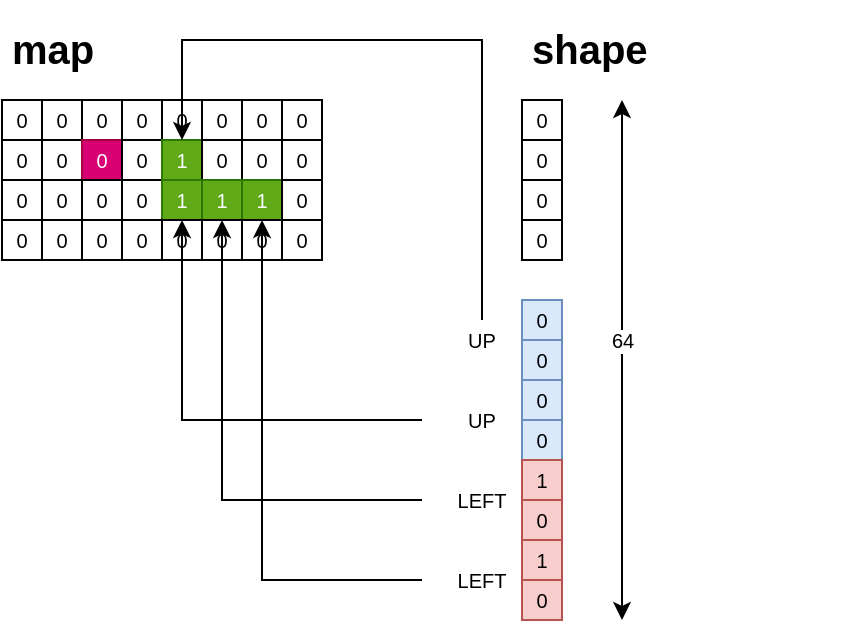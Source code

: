 <mxfile version="16.5.1" type="device"><diagram id="8FGJ0aOOeAna9av--UV1" name="Page-1"><mxGraphModel dx="632" dy="487" grid="1" gridSize="10" guides="1" tooltips="1" connect="1" arrows="1" fold="1" page="1" pageScale="1" pageWidth="827" pageHeight="1169" math="0" shadow="0"><root><mxCell id="0"/><mxCell id="1" parent="0"/><mxCell id="mvf9AlywTdjXYqeDp_QK-131" value="0" style="rounded=0;whiteSpace=wrap;html=1;fontSize=10;strokeWidth=1;" vertex="1" parent="1"><mxGeometry x="240" y="120" width="20" height="20" as="geometry"/></mxCell><mxCell id="mvf9AlywTdjXYqeDp_QK-133" value="0" style="rounded=0;whiteSpace=wrap;html=1;fontSize=10;strokeWidth=1;" vertex="1" parent="1"><mxGeometry x="260" y="120" width="20" height="20" as="geometry"/></mxCell><mxCell id="mvf9AlywTdjXYqeDp_QK-134" value="0" style="rounded=0;whiteSpace=wrap;html=1;fontSize=10;strokeWidth=1;" vertex="1" parent="1"><mxGeometry x="280" y="120" width="20" height="20" as="geometry"/></mxCell><mxCell id="mvf9AlywTdjXYqeDp_QK-135" value="0" style="rounded=0;whiteSpace=wrap;html=1;fontSize=10;strokeWidth=1;" vertex="1" parent="1"><mxGeometry x="300" y="120" width="20" height="20" as="geometry"/></mxCell><mxCell id="mvf9AlywTdjXYqeDp_QK-136" value="0" style="rounded=0;whiteSpace=wrap;html=1;fontSize=10;strokeWidth=1;" vertex="1" parent="1"><mxGeometry x="320" y="120" width="20" height="20" as="geometry"/></mxCell><mxCell id="mvf9AlywTdjXYqeDp_QK-137" value="0" style="rounded=0;whiteSpace=wrap;html=1;fontSize=10;strokeWidth=1;" vertex="1" parent="1"><mxGeometry x="340" y="120" width="20" height="20" as="geometry"/></mxCell><mxCell id="mvf9AlywTdjXYqeDp_QK-138" value="0" style="rounded=0;whiteSpace=wrap;html=1;fontSize=10;strokeWidth=1;" vertex="1" parent="1"><mxGeometry x="360" y="120" width="20" height="20" as="geometry"/></mxCell><mxCell id="mvf9AlywTdjXYqeDp_QK-139" value="0" style="rounded=0;whiteSpace=wrap;html=1;fontSize=10;strokeWidth=1;" vertex="1" parent="1"><mxGeometry x="380" y="120" width="20" height="20" as="geometry"/></mxCell><mxCell id="mvf9AlywTdjXYqeDp_QK-140" value="0" style="rounded=0;whiteSpace=wrap;html=1;fontSize=10;strokeWidth=1;" vertex="1" parent="1"><mxGeometry x="240" y="140" width="20" height="20" as="geometry"/></mxCell><mxCell id="mvf9AlywTdjXYqeDp_QK-141" value="0" style="rounded=0;whiteSpace=wrap;html=1;fontSize=10;strokeWidth=1;" vertex="1" parent="1"><mxGeometry x="260" y="140" width="20" height="20" as="geometry"/></mxCell><mxCell id="mvf9AlywTdjXYqeDp_QK-142" value="0" style="rounded=0;whiteSpace=wrap;html=1;fontSize=10;strokeWidth=1;fillColor=#d80073;fontColor=#ffffff;strokeColor=#A50040;" vertex="1" parent="1"><mxGeometry x="280" y="140" width="20" height="20" as="geometry"/></mxCell><mxCell id="mvf9AlywTdjXYqeDp_QK-143" value="0" style="rounded=0;whiteSpace=wrap;html=1;fontSize=10;strokeWidth=1;" vertex="1" parent="1"><mxGeometry x="300" y="140" width="20" height="20" as="geometry"/></mxCell><mxCell id="mvf9AlywTdjXYqeDp_QK-144" value="1" style="rounded=0;whiteSpace=wrap;html=1;fontSize=10;strokeWidth=1;fillColor=#60a917;fontColor=#ffffff;strokeColor=#2D7600;" vertex="1" parent="1"><mxGeometry x="320" y="140" width="20" height="20" as="geometry"/></mxCell><mxCell id="mvf9AlywTdjXYqeDp_QK-145" value="0" style="rounded=0;whiteSpace=wrap;html=1;fontSize=10;strokeWidth=1;" vertex="1" parent="1"><mxGeometry x="340" y="140" width="20" height="20" as="geometry"/></mxCell><mxCell id="mvf9AlywTdjXYqeDp_QK-146" value="0" style="rounded=0;whiteSpace=wrap;html=1;fontSize=10;strokeWidth=1;" vertex="1" parent="1"><mxGeometry x="360" y="140" width="20" height="20" as="geometry"/></mxCell><mxCell id="mvf9AlywTdjXYqeDp_QK-147" value="0" style="rounded=0;whiteSpace=wrap;html=1;fontSize=10;strokeWidth=1;" vertex="1" parent="1"><mxGeometry x="380" y="140" width="20" height="20" as="geometry"/></mxCell><mxCell id="mvf9AlywTdjXYqeDp_QK-148" value="0" style="rounded=0;whiteSpace=wrap;html=1;fontSize=10;strokeWidth=1;" vertex="1" parent="1"><mxGeometry x="240" y="160" width="20" height="20" as="geometry"/></mxCell><mxCell id="mvf9AlywTdjXYqeDp_QK-149" value="0" style="rounded=0;whiteSpace=wrap;html=1;fontSize=10;strokeWidth=1;" vertex="1" parent="1"><mxGeometry x="260" y="160" width="20" height="20" as="geometry"/></mxCell><mxCell id="mvf9AlywTdjXYqeDp_QK-150" value="0" style="rounded=0;whiteSpace=wrap;html=1;fontSize=10;strokeWidth=1;" vertex="1" parent="1"><mxGeometry x="280" y="160" width="20" height="20" as="geometry"/></mxCell><mxCell id="mvf9AlywTdjXYqeDp_QK-151" value="0" style="rounded=0;whiteSpace=wrap;html=1;fontSize=10;strokeWidth=1;" vertex="1" parent="1"><mxGeometry x="300" y="160" width="20" height="20" as="geometry"/></mxCell><mxCell id="mvf9AlywTdjXYqeDp_QK-152" value="1" style="rounded=0;whiteSpace=wrap;html=1;fontSize=10;strokeWidth=1;fillColor=#60a917;fontColor=#ffffff;strokeColor=#2D7600;" vertex="1" parent="1"><mxGeometry x="320" y="160" width="20" height="20" as="geometry"/></mxCell><mxCell id="mvf9AlywTdjXYqeDp_QK-153" value="1" style="rounded=0;whiteSpace=wrap;html=1;fontSize=10;strokeWidth=1;fillColor=#60a917;fontColor=#ffffff;strokeColor=#2D7600;" vertex="1" parent="1"><mxGeometry x="340" y="160" width="20" height="20" as="geometry"/></mxCell><mxCell id="mvf9AlywTdjXYqeDp_QK-154" value="1" style="rounded=0;whiteSpace=wrap;html=1;fontSize=10;strokeWidth=1;fillColor=#60a917;fontColor=#ffffff;strokeColor=#2D7600;" vertex="1" parent="1"><mxGeometry x="360" y="160" width="20" height="20" as="geometry"/></mxCell><mxCell id="mvf9AlywTdjXYqeDp_QK-155" value="0" style="rounded=0;whiteSpace=wrap;html=1;fontSize=10;strokeWidth=1;" vertex="1" parent="1"><mxGeometry x="380" y="160" width="20" height="20" as="geometry"/></mxCell><mxCell id="mvf9AlywTdjXYqeDp_QK-156" value="0" style="rounded=0;whiteSpace=wrap;html=1;fontSize=10;strokeWidth=1;" vertex="1" parent="1"><mxGeometry x="240" y="180" width="20" height="20" as="geometry"/></mxCell><mxCell id="mvf9AlywTdjXYqeDp_QK-157" value="0" style="rounded=0;whiteSpace=wrap;html=1;fontSize=10;strokeWidth=1;" vertex="1" parent="1"><mxGeometry x="260" y="180" width="20" height="20" as="geometry"/></mxCell><mxCell id="mvf9AlywTdjXYqeDp_QK-158" value="0" style="rounded=0;whiteSpace=wrap;html=1;fontSize=10;strokeWidth=1;" vertex="1" parent="1"><mxGeometry x="280" y="180" width="20" height="20" as="geometry"/></mxCell><mxCell id="mvf9AlywTdjXYqeDp_QK-159" value="0" style="rounded=0;whiteSpace=wrap;html=1;fontSize=10;strokeWidth=1;" vertex="1" parent="1"><mxGeometry x="300" y="180" width="20" height="20" as="geometry"/></mxCell><mxCell id="mvf9AlywTdjXYqeDp_QK-160" value="0" style="rounded=0;whiteSpace=wrap;html=1;fontSize=10;strokeWidth=1;" vertex="1" parent="1"><mxGeometry x="320" y="180" width="20" height="20" as="geometry"/></mxCell><mxCell id="mvf9AlywTdjXYqeDp_QK-161" value="0" style="rounded=0;whiteSpace=wrap;html=1;fontSize=10;strokeWidth=1;" vertex="1" parent="1"><mxGeometry x="340" y="180" width="20" height="20" as="geometry"/></mxCell><mxCell id="mvf9AlywTdjXYqeDp_QK-162" value="0" style="rounded=0;whiteSpace=wrap;html=1;fontSize=10;strokeWidth=1;" vertex="1" parent="1"><mxGeometry x="360" y="180" width="20" height="20" as="geometry"/></mxCell><mxCell id="mvf9AlywTdjXYqeDp_QK-163" value="0" style="rounded=0;whiteSpace=wrap;html=1;fontSize=10;strokeWidth=1;" vertex="1" parent="1"><mxGeometry x="380" y="180" width="20" height="20" as="geometry"/></mxCell><mxCell id="mvf9AlywTdjXYqeDp_QK-166" value="&lt;h1&gt;map&lt;/h1&gt;" style="text;html=1;strokeColor=none;fillColor=none;spacing=5;spacingTop=-20;whiteSpace=wrap;overflow=hidden;rounded=0;fontSize=10;" vertex="1" parent="1"><mxGeometry x="240" y="80" width="160" height="30" as="geometry"/></mxCell><mxCell id="mvf9AlywTdjXYqeDp_QK-223" value="0" style="rounded=0;whiteSpace=wrap;html=1;fontSize=10;strokeWidth=1;" vertex="1" parent="1"><mxGeometry x="500" y="120" width="20" height="20" as="geometry"/></mxCell><mxCell id="mvf9AlywTdjXYqeDp_QK-224" value="0" style="rounded=0;whiteSpace=wrap;html=1;fontSize=10;strokeWidth=1;" vertex="1" parent="1"><mxGeometry x="500" y="140" width="20" height="20" as="geometry"/></mxCell><mxCell id="mvf9AlywTdjXYqeDp_QK-225" value="0" style="rounded=0;whiteSpace=wrap;html=1;fontSize=10;strokeWidth=1;" vertex="1" parent="1"><mxGeometry x="500" y="160" width="20" height="20" as="geometry"/></mxCell><mxCell id="mvf9AlywTdjXYqeDp_QK-226" value="0" style="rounded=0;whiteSpace=wrap;html=1;fontSize=10;strokeWidth=1;" vertex="1" parent="1"><mxGeometry x="500" y="180" width="20" height="20" as="geometry"/></mxCell><mxCell id="mvf9AlywTdjXYqeDp_QK-227" value="0" style="rounded=0;whiteSpace=wrap;html=1;fontSize=10;strokeWidth=1;fillColor=#dae8fc;strokeColor=#6c8ebf;" vertex="1" parent="1"><mxGeometry x="500" y="220" width="20" height="20" as="geometry"/></mxCell><mxCell id="mvf9AlywTdjXYqeDp_QK-228" value="0" style="rounded=0;whiteSpace=wrap;html=1;fontSize=10;strokeWidth=1;fillColor=#dae8fc;strokeColor=#6c8ebf;" vertex="1" parent="1"><mxGeometry x="500" y="240" width="20" height="20" as="geometry"/></mxCell><mxCell id="mvf9AlywTdjXYqeDp_QK-229" value="0" style="rounded=0;whiteSpace=wrap;html=1;fontSize=10;strokeWidth=1;fillColor=#dae8fc;strokeColor=#6c8ebf;" vertex="1" parent="1"><mxGeometry x="500" y="260" width="20" height="20" as="geometry"/></mxCell><mxCell id="mvf9AlywTdjXYqeDp_QK-230" value="0" style="rounded=0;whiteSpace=wrap;html=1;fontSize=10;strokeWidth=1;fillColor=#dae8fc;strokeColor=#6c8ebf;" vertex="1" parent="1"><mxGeometry x="500" y="280" width="20" height="20" as="geometry"/></mxCell><mxCell id="mvf9AlywTdjXYqeDp_QK-231" value="1" style="rounded=0;whiteSpace=wrap;html=1;fontSize=10;strokeWidth=1;fillColor=#f8cecc;strokeColor=#b85450;" vertex="1" parent="1"><mxGeometry x="500" y="300" width="20" height="20" as="geometry"/></mxCell><mxCell id="mvf9AlywTdjXYqeDp_QK-232" value="0" style="rounded=0;whiteSpace=wrap;html=1;fontSize=10;strokeWidth=1;fillColor=#f8cecc;strokeColor=#b85450;" vertex="1" parent="1"><mxGeometry x="500" y="320" width="20" height="20" as="geometry"/></mxCell><mxCell id="mvf9AlywTdjXYqeDp_QK-233" value="1" style="rounded=0;whiteSpace=wrap;html=1;fontSize=10;strokeWidth=1;fillColor=#f8cecc;strokeColor=#b85450;" vertex="1" parent="1"><mxGeometry x="500" y="340" width="20" height="20" as="geometry"/></mxCell><mxCell id="mvf9AlywTdjXYqeDp_QK-234" value="0" style="rounded=0;whiteSpace=wrap;html=1;fontSize=10;strokeWidth=1;fillColor=#f8cecc;strokeColor=#b85450;" vertex="1" parent="1"><mxGeometry x="500" y="360" width="20" height="20" as="geometry"/></mxCell><mxCell id="mvf9AlywTdjXYqeDp_QK-235" value="" style="endArrow=classic;startArrow=classic;html=1;rounded=0;fontSize=10;" edge="1" parent="1"><mxGeometry width="50" height="50" relative="1" as="geometry"><mxPoint x="550" y="380" as="sourcePoint"/><mxPoint x="550" y="120" as="targetPoint"/></mxGeometry></mxCell><mxCell id="mvf9AlywTdjXYqeDp_QK-247" value="64" style="edgeLabel;html=1;align=center;verticalAlign=middle;resizable=0;points=[];fontSize=10;" vertex="1" connectable="0" parent="mvf9AlywTdjXYqeDp_QK-235"><mxGeometry x="0.135" relative="1" as="geometry"><mxPoint y="7" as="offset"/></mxGeometry></mxCell><mxCell id="mvf9AlywTdjXYqeDp_QK-241" style="edgeStyle=orthogonalEdgeStyle;rounded=0;orthogonalLoop=1;jettySize=auto;html=1;exitX=0;exitY=0.5;exitDx=0;exitDy=0;entryX=0.5;entryY=1;entryDx=0;entryDy=0;fontSize=10;" edge="1" parent="1" source="mvf9AlywTdjXYqeDp_QK-236" target="mvf9AlywTdjXYqeDp_QK-154"><mxGeometry relative="1" as="geometry"/></mxCell><mxCell id="mvf9AlywTdjXYqeDp_QK-236" value="LEFT" style="text;html=1;strokeColor=none;fillColor=none;align=center;verticalAlign=middle;whiteSpace=wrap;rounded=0;fontSize=10;" vertex="1" parent="1"><mxGeometry x="450" y="350" width="60" height="20" as="geometry"/></mxCell><mxCell id="mvf9AlywTdjXYqeDp_QK-242" style="edgeStyle=orthogonalEdgeStyle;rounded=0;orthogonalLoop=1;jettySize=auto;html=1;exitX=0;exitY=0.5;exitDx=0;exitDy=0;entryX=0.5;entryY=0;entryDx=0;entryDy=0;fontSize=10;" edge="1" parent="1" source="mvf9AlywTdjXYqeDp_QK-238" target="mvf9AlywTdjXYqeDp_QK-161"><mxGeometry relative="1" as="geometry"><Array as="points"><mxPoint x="350" y="320"/></Array></mxGeometry></mxCell><mxCell id="mvf9AlywTdjXYqeDp_QK-238" value="LEFT" style="text;html=1;strokeColor=none;fillColor=none;align=center;verticalAlign=middle;whiteSpace=wrap;rounded=0;fontSize=10;" vertex="1" parent="1"><mxGeometry x="450" y="310" width="60" height="20" as="geometry"/></mxCell><mxCell id="mvf9AlywTdjXYqeDp_QK-243" style="edgeStyle=orthogonalEdgeStyle;rounded=0;orthogonalLoop=1;jettySize=auto;html=1;exitX=0;exitY=0.5;exitDx=0;exitDy=0;fontSize=10;" edge="1" parent="1" source="mvf9AlywTdjXYqeDp_QK-239" target="mvf9AlywTdjXYqeDp_QK-152"><mxGeometry relative="1" as="geometry"/></mxCell><mxCell id="mvf9AlywTdjXYqeDp_QK-239" value="UP" style="text;html=1;strokeColor=none;fillColor=none;align=center;verticalAlign=middle;whiteSpace=wrap;rounded=0;fontSize=10;" vertex="1" parent="1"><mxGeometry x="450" y="270" width="60" height="20" as="geometry"/></mxCell><mxCell id="mvf9AlywTdjXYqeDp_QK-244" style="edgeStyle=orthogonalEdgeStyle;rounded=0;orthogonalLoop=1;jettySize=auto;html=1;exitX=0.5;exitY=0;exitDx=0;exitDy=0;entryX=0.5;entryY=1;entryDx=0;entryDy=0;fontSize=10;" edge="1" parent="1" source="mvf9AlywTdjXYqeDp_QK-240" target="mvf9AlywTdjXYqeDp_QK-136"><mxGeometry relative="1" as="geometry"><Array as="points"><mxPoint x="480" y="90"/><mxPoint x="330" y="90"/></Array></mxGeometry></mxCell><mxCell id="mvf9AlywTdjXYqeDp_QK-240" value="UP" style="text;html=1;strokeColor=none;fillColor=none;align=center;verticalAlign=middle;whiteSpace=wrap;rounded=0;fontSize=10;" vertex="1" parent="1"><mxGeometry x="450" y="230" width="60" height="20" as="geometry"/></mxCell><mxCell id="mvf9AlywTdjXYqeDp_QK-248" value="&lt;h1&gt;shape&lt;/h1&gt;" style="text;html=1;strokeColor=none;fillColor=none;spacing=5;spacingTop=-20;whiteSpace=wrap;overflow=hidden;rounded=0;fontSize=10;" vertex="1" parent="1"><mxGeometry x="500" y="80" width="160" height="30" as="geometry"/></mxCell></root></mxGraphModel></diagram></mxfile>